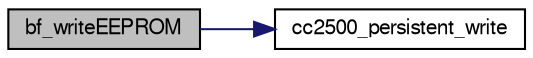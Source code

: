 digraph "bf_writeEEPROM"
{
  edge [fontname="FreeSans",fontsize="10",labelfontname="FreeSans",labelfontsize="10"];
  node [fontname="FreeSans",fontsize="10",shape=record];
  rankdir="LR";
  Node1 [label="bf_writeEEPROM",height=0.2,width=0.4,color="black", fillcolor="grey75", style="filled", fontcolor="black"];
  Node1 -> Node2 [color="midnightblue",fontsize="10",style="solid",fontname="FreeSans"];
  Node2 [label="cc2500_persistent_write",height=0.2,width=0.4,color="black", fillcolor="white", style="filled",URL="$cc2500__settings_8c.html#a59abce6b6ef166e82d916aa32c0abde8"];
}
